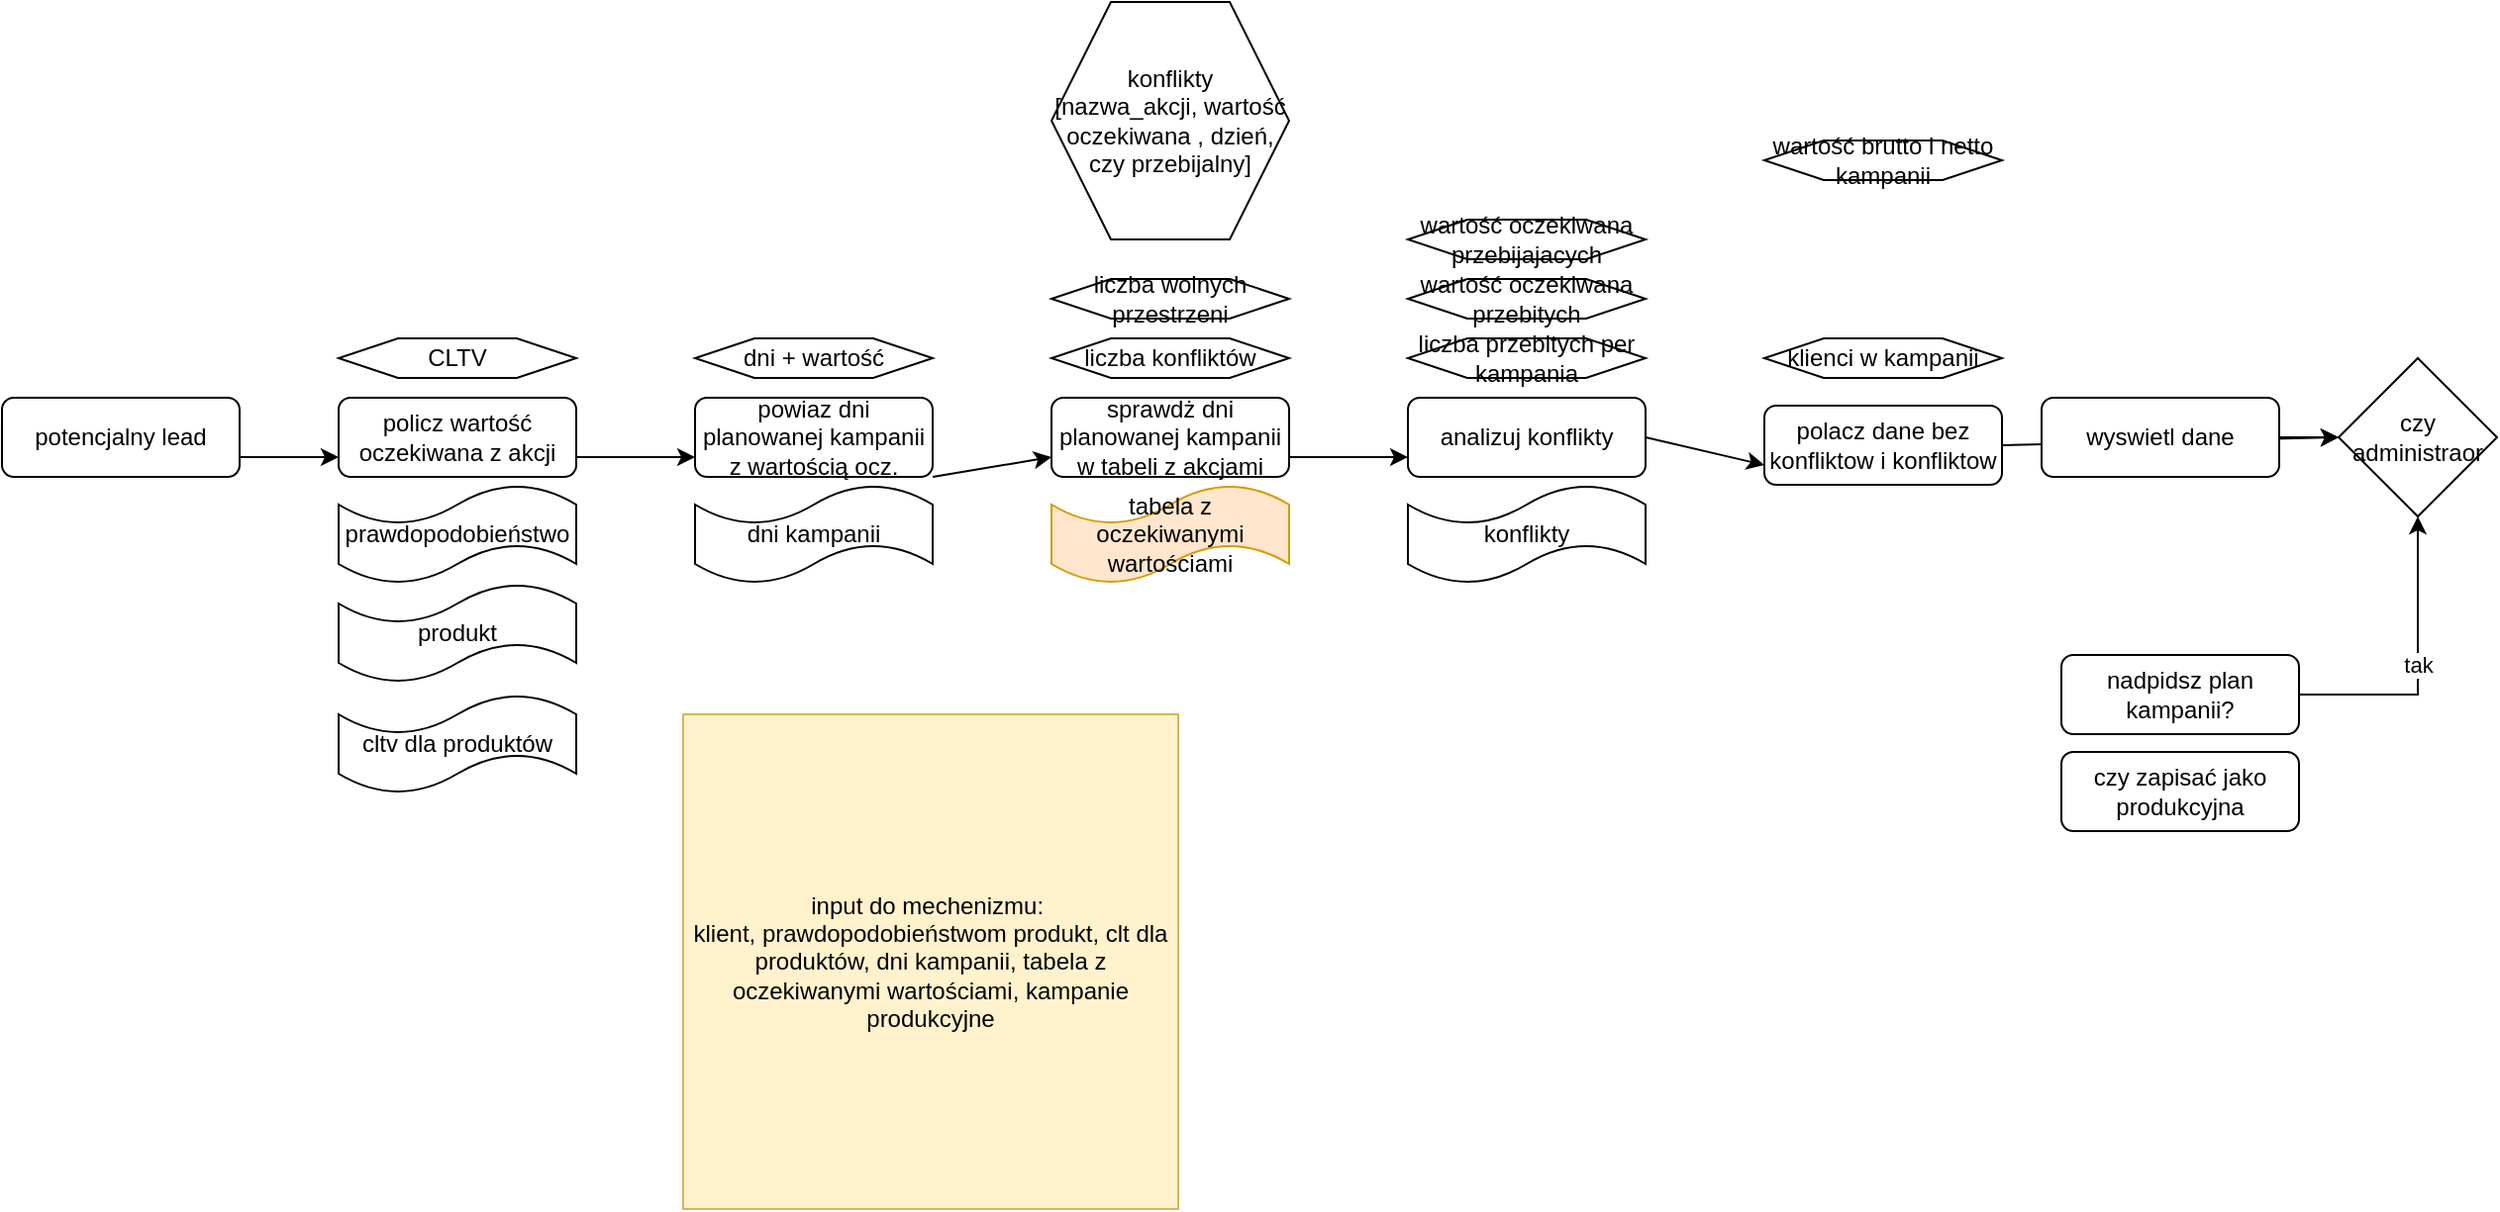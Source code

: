 <mxfile version="12.8.5" type="github">
  <diagram id="C5RBs43oDa-KdzZeNtuy" name="Page-1">
    <mxGraphModel dx="1248" dy="1796" grid="1" gridSize="10" guides="1" tooltips="1" connect="1" arrows="1" fold="1" page="1" pageScale="1" pageWidth="827" pageHeight="1169" math="0" shadow="0">
      <root>
        <mxCell id="WIyWlLk6GJQsqaUBKTNV-0" />
        <mxCell id="WIyWlLk6GJQsqaUBKTNV-1" parent="WIyWlLk6GJQsqaUBKTNV-0" />
        <mxCell id="WIyWlLk6GJQsqaUBKTNV-3" value="potencjalny lead" style="rounded=1;whiteSpace=wrap;html=1;fontSize=12;glass=0;strokeWidth=1;shadow=0;" parent="WIyWlLk6GJQsqaUBKTNV-1" vertex="1">
          <mxGeometry x="30" y="160" width="120" height="40" as="geometry" />
        </mxCell>
        <mxCell id="OFxlPEd7bwp5kQd3wbr0-0" value="policz wartość oczekiwana z akcji" style="rounded=1;whiteSpace=wrap;html=1;fontSize=12;glass=0;strokeWidth=1;shadow=0;" vertex="1" parent="WIyWlLk6GJQsqaUBKTNV-1">
          <mxGeometry x="200" y="160" width="120" height="40" as="geometry" />
        </mxCell>
        <mxCell id="OFxlPEd7bwp5kQd3wbr0-1" value="" style="endArrow=classic;html=1;exitX=1;exitY=0.75;exitDx=0;exitDy=0;entryX=0;entryY=0.75;entryDx=0;entryDy=0;" edge="1" parent="WIyWlLk6GJQsqaUBKTNV-1" source="WIyWlLk6GJQsqaUBKTNV-3" target="OFxlPEd7bwp5kQd3wbr0-0">
          <mxGeometry width="50" height="50" relative="1" as="geometry">
            <mxPoint x="390" y="350" as="sourcePoint" />
            <mxPoint x="440" y="300" as="targetPoint" />
          </mxGeometry>
        </mxCell>
        <mxCell id="OFxlPEd7bwp5kQd3wbr0-3" value="prawdopodobieństwo" style="shape=tape;whiteSpace=wrap;html=1;" vertex="1" parent="WIyWlLk6GJQsqaUBKTNV-1">
          <mxGeometry x="200" y="204" width="120" height="50" as="geometry" />
        </mxCell>
        <mxCell id="OFxlPEd7bwp5kQd3wbr0-4" value="produkt" style="shape=tape;whiteSpace=wrap;html=1;" vertex="1" parent="WIyWlLk6GJQsqaUBKTNV-1">
          <mxGeometry x="200" y="254" width="120" height="50" as="geometry" />
        </mxCell>
        <mxCell id="OFxlPEd7bwp5kQd3wbr0-5" value="cltv dla produktów" style="shape=tape;whiteSpace=wrap;html=1;" vertex="1" parent="WIyWlLk6GJQsqaUBKTNV-1">
          <mxGeometry x="200" y="310" width="120" height="50" as="geometry" />
        </mxCell>
        <mxCell id="OFxlPEd7bwp5kQd3wbr0-6" value="powiaz dni planowanej kampanii z wartością ocz." style="rounded=1;whiteSpace=wrap;html=1;fontSize=12;glass=0;strokeWidth=1;shadow=0;" vertex="1" parent="WIyWlLk6GJQsqaUBKTNV-1">
          <mxGeometry x="380" y="160" width="120" height="40" as="geometry" />
        </mxCell>
        <mxCell id="OFxlPEd7bwp5kQd3wbr0-7" value="dni kampanii" style="shape=tape;whiteSpace=wrap;html=1;" vertex="1" parent="WIyWlLk6GJQsqaUBKTNV-1">
          <mxGeometry x="380" y="204" width="120" height="50" as="geometry" />
        </mxCell>
        <mxCell id="OFxlPEd7bwp5kQd3wbr0-9" value="" style="endArrow=classic;html=1;exitX=1;exitY=0.75;exitDx=0;exitDy=0;entryX=0;entryY=0.75;entryDx=0;entryDy=0;" edge="1" parent="WIyWlLk6GJQsqaUBKTNV-1" source="OFxlPEd7bwp5kQd3wbr0-0" target="OFxlPEd7bwp5kQd3wbr0-6">
          <mxGeometry width="50" height="50" relative="1" as="geometry">
            <mxPoint x="330" y="179.5" as="sourcePoint" />
            <mxPoint x="380" y="179.5" as="targetPoint" />
          </mxGeometry>
        </mxCell>
        <mxCell id="OFxlPEd7bwp5kQd3wbr0-10" value="sprawdż dni planowanej kampanii w tabeli z akcjami" style="rounded=1;whiteSpace=wrap;html=1;fontSize=12;glass=0;strokeWidth=1;shadow=0;" vertex="1" parent="WIyWlLk6GJQsqaUBKTNV-1">
          <mxGeometry x="560" y="160" width="120" height="40" as="geometry" />
        </mxCell>
        <mxCell id="OFxlPEd7bwp5kQd3wbr0-11" value="" style="endArrow=classic;html=1;exitX=1;exitY=1;exitDx=0;exitDy=0;entryX=0;entryY=0.75;entryDx=0;entryDy=0;" edge="1" parent="WIyWlLk6GJQsqaUBKTNV-1" target="OFxlPEd7bwp5kQd3wbr0-10" source="OFxlPEd7bwp5kQd3wbr0-6">
          <mxGeometry width="50" height="50" relative="1" as="geometry">
            <mxPoint x="500" y="190" as="sourcePoint" />
            <mxPoint x="560" y="179.5" as="targetPoint" />
          </mxGeometry>
        </mxCell>
        <mxCell id="OFxlPEd7bwp5kQd3wbr0-12" value="tabela z oczekiwanymi wartościami" style="shape=tape;whiteSpace=wrap;html=1;fillColor=#ffe6cc;strokeColor=#d79b00;" vertex="1" parent="WIyWlLk6GJQsqaUBKTNV-1">
          <mxGeometry x="560" y="204" width="120" height="50" as="geometry" />
        </mxCell>
        <mxCell id="OFxlPEd7bwp5kQd3wbr0-14" value="CLTV" style="shape=hexagon;perimeter=hexagonPerimeter2;whiteSpace=wrap;html=1;" vertex="1" parent="WIyWlLk6GJQsqaUBKTNV-1">
          <mxGeometry x="200" y="130" width="120" height="20" as="geometry" />
        </mxCell>
        <mxCell id="OFxlPEd7bwp5kQd3wbr0-15" value="dni + wartość" style="shape=hexagon;perimeter=hexagonPerimeter2;whiteSpace=wrap;html=1;" vertex="1" parent="WIyWlLk6GJQsqaUBKTNV-1">
          <mxGeometry x="380" y="130" width="120" height="20" as="geometry" />
        </mxCell>
        <mxCell id="OFxlPEd7bwp5kQd3wbr0-16" value="liczba konfliktów" style="shape=hexagon;perimeter=hexagonPerimeter2;whiteSpace=wrap;html=1;" vertex="1" parent="WIyWlLk6GJQsqaUBKTNV-1">
          <mxGeometry x="560" y="130" width="120" height="20" as="geometry" />
        </mxCell>
        <mxCell id="OFxlPEd7bwp5kQd3wbr0-17" value="liczba wolnych przestrzeni" style="shape=hexagon;perimeter=hexagonPerimeter2;whiteSpace=wrap;html=1;" vertex="1" parent="WIyWlLk6GJQsqaUBKTNV-1">
          <mxGeometry x="560" y="100" width="120" height="20" as="geometry" />
        </mxCell>
        <mxCell id="OFxlPEd7bwp5kQd3wbr0-18" value="analizuj konflikty" style="rounded=1;whiteSpace=wrap;html=1;fontSize=12;glass=0;strokeWidth=1;shadow=0;" vertex="1" parent="WIyWlLk6GJQsqaUBKTNV-1">
          <mxGeometry x="740" y="160" width="120" height="40" as="geometry" />
        </mxCell>
        <mxCell id="OFxlPEd7bwp5kQd3wbr0-19" value="" style="endArrow=classic;html=1;entryX=0;entryY=0.75;entryDx=0;entryDy=0;" edge="1" parent="WIyWlLk6GJQsqaUBKTNV-1" target="OFxlPEd7bwp5kQd3wbr0-18">
          <mxGeometry width="50" height="50" relative="1" as="geometry">
            <mxPoint x="680" y="190" as="sourcePoint" />
            <mxPoint x="740" y="179.5" as="targetPoint" />
          </mxGeometry>
        </mxCell>
        <mxCell id="OFxlPEd7bwp5kQd3wbr0-20" value="konflikty" style="shape=tape;whiteSpace=wrap;html=1;" vertex="1" parent="WIyWlLk6GJQsqaUBKTNV-1">
          <mxGeometry x="740" y="204" width="120" height="50" as="geometry" />
        </mxCell>
        <mxCell id="OFxlPEd7bwp5kQd3wbr0-21" value="konflikty [nazwa_akcji, wartość oczekiwana , dzień, czy przebijalny]" style="shape=hexagon;perimeter=hexagonPerimeter2;whiteSpace=wrap;html=1;" vertex="1" parent="WIyWlLk6GJQsqaUBKTNV-1">
          <mxGeometry x="560" y="-40" width="120" height="120" as="geometry" />
        </mxCell>
        <mxCell id="OFxlPEd7bwp5kQd3wbr0-22" value="liczba przebitych per kampania" style="shape=hexagon;perimeter=hexagonPerimeter2;whiteSpace=wrap;html=1;" vertex="1" parent="WIyWlLk6GJQsqaUBKTNV-1">
          <mxGeometry x="740" y="130" width="120" height="20" as="geometry" />
        </mxCell>
        <mxCell id="OFxlPEd7bwp5kQd3wbr0-23" value="wartość oczekiwana przebitych" style="shape=hexagon;perimeter=hexagonPerimeter2;whiteSpace=wrap;html=1;" vertex="1" parent="WIyWlLk6GJQsqaUBKTNV-1">
          <mxGeometry x="740" y="100" width="120" height="20" as="geometry" />
        </mxCell>
        <mxCell id="OFxlPEd7bwp5kQd3wbr0-24" value="wartość oczekiwana przebijajacych" style="shape=hexagon;perimeter=hexagonPerimeter2;whiteSpace=wrap;html=1;" vertex="1" parent="WIyWlLk6GJQsqaUBKTNV-1">
          <mxGeometry x="740" y="70" width="120" height="20" as="geometry" />
        </mxCell>
        <mxCell id="OFxlPEd7bwp5kQd3wbr0-25" value="wartość brutto i netto kampanii" style="shape=hexagon;perimeter=hexagonPerimeter2;whiteSpace=wrap;html=1;" vertex="1" parent="WIyWlLk6GJQsqaUBKTNV-1">
          <mxGeometry x="920" y="30" width="120" height="20" as="geometry" />
        </mxCell>
        <mxCell id="OFxlPEd7bwp5kQd3wbr0-28" value="polacz dane bez konfliktow i konfliktow" style="rounded=1;whiteSpace=wrap;html=1;fontSize=12;glass=0;strokeWidth=1;shadow=0;" vertex="1" parent="WIyWlLk6GJQsqaUBKTNV-1">
          <mxGeometry x="920" y="164" width="120" height="40" as="geometry" />
        </mxCell>
        <mxCell id="OFxlPEd7bwp5kQd3wbr0-29" value="" style="endArrow=classic;html=1;entryX=0;entryY=0.75;entryDx=0;entryDy=0;exitX=1;exitY=0.5;exitDx=0;exitDy=0;" edge="1" parent="WIyWlLk6GJQsqaUBKTNV-1" target="OFxlPEd7bwp5kQd3wbr0-28" source="OFxlPEd7bwp5kQd3wbr0-18">
          <mxGeometry width="50" height="50" relative="1" as="geometry">
            <mxPoint x="860" y="194" as="sourcePoint" />
            <mxPoint x="920" y="183.5" as="targetPoint" />
          </mxGeometry>
        </mxCell>
        <mxCell id="OFxlPEd7bwp5kQd3wbr0-30" value="klienci w kampanii" style="shape=hexagon;perimeter=hexagonPerimeter2;whiteSpace=wrap;html=1;" vertex="1" parent="WIyWlLk6GJQsqaUBKTNV-1">
          <mxGeometry x="920" y="130" width="120" height="20" as="geometry" />
        </mxCell>
        <mxCell id="OFxlPEd7bwp5kQd3wbr0-32" value="czy administraor" style="rhombus;whiteSpace=wrap;html=1;" vertex="1" parent="WIyWlLk6GJQsqaUBKTNV-1">
          <mxGeometry x="1210" y="140" width="80" height="80" as="geometry" />
        </mxCell>
        <mxCell id="OFxlPEd7bwp5kQd3wbr0-33" value="" style="endArrow=classic;html=1;entryX=0;entryY=0.5;entryDx=0;entryDy=0;exitX=1;exitY=0.5;exitDx=0;exitDy=0;" edge="1" parent="WIyWlLk6GJQsqaUBKTNV-1" source="OFxlPEd7bwp5kQd3wbr0-28" target="OFxlPEd7bwp5kQd3wbr0-32">
          <mxGeometry width="50" height="50" relative="1" as="geometry">
            <mxPoint x="1050" y="190" as="sourcePoint" />
            <mxPoint x="1110" y="204" as="targetPoint" />
          </mxGeometry>
        </mxCell>
        <mxCell id="OFxlPEd7bwp5kQd3wbr0-36" value="tak" style="edgeStyle=orthogonalEdgeStyle;rounded=0;orthogonalLoop=1;jettySize=auto;html=1;" edge="1" parent="WIyWlLk6GJQsqaUBKTNV-1" source="OFxlPEd7bwp5kQd3wbr0-35" target="OFxlPEd7bwp5kQd3wbr0-32">
          <mxGeometry relative="1" as="geometry" />
        </mxCell>
        <mxCell id="OFxlPEd7bwp5kQd3wbr0-35" value="nadpidsz plan kampanii?" style="rounded=1;whiteSpace=wrap;html=1;fontSize=12;glass=0;strokeWidth=1;shadow=0;" vertex="1" parent="WIyWlLk6GJQsqaUBKTNV-1">
          <mxGeometry x="1070" y="290" width="120" height="40" as="geometry" />
        </mxCell>
        <mxCell id="OFxlPEd7bwp5kQd3wbr0-42" value="" style="edgeStyle=orthogonalEdgeStyle;rounded=0;orthogonalLoop=1;jettySize=auto;html=1;" edge="1" parent="WIyWlLk6GJQsqaUBKTNV-1" source="OFxlPEd7bwp5kQd3wbr0-37" target="OFxlPEd7bwp5kQd3wbr0-32">
          <mxGeometry relative="1" as="geometry" />
        </mxCell>
        <mxCell id="OFxlPEd7bwp5kQd3wbr0-37" value="wyswietl dane" style="rounded=1;whiteSpace=wrap;html=1;fontSize=12;glass=0;strokeWidth=1;shadow=0;" vertex="1" parent="WIyWlLk6GJQsqaUBKTNV-1">
          <mxGeometry x="1060" y="160" width="120" height="40" as="geometry" />
        </mxCell>
        <mxCell id="OFxlPEd7bwp5kQd3wbr0-40" value="input do mechenizmu:&amp;nbsp;&lt;br&gt;klient, prawdopodobieństwom produkt, clt dla produktów, dni kampanii, tabela z oczekiwanymi wartościami, kampanie produkcyjne" style="whiteSpace=wrap;html=1;aspect=fixed;fillColor=#fff2cc;strokeColor=#d6b656;" vertex="1" parent="WIyWlLk6GJQsqaUBKTNV-1">
          <mxGeometry x="374" y="320" width="250" height="250" as="geometry" />
        </mxCell>
        <mxCell id="OFxlPEd7bwp5kQd3wbr0-41" value="czy zapisać jako produkcyjna" style="rounded=1;whiteSpace=wrap;html=1;fontSize=12;glass=0;strokeWidth=1;shadow=0;" vertex="1" parent="WIyWlLk6GJQsqaUBKTNV-1">
          <mxGeometry x="1070" y="339" width="120" height="40" as="geometry" />
        </mxCell>
      </root>
    </mxGraphModel>
  </diagram>
</mxfile>
